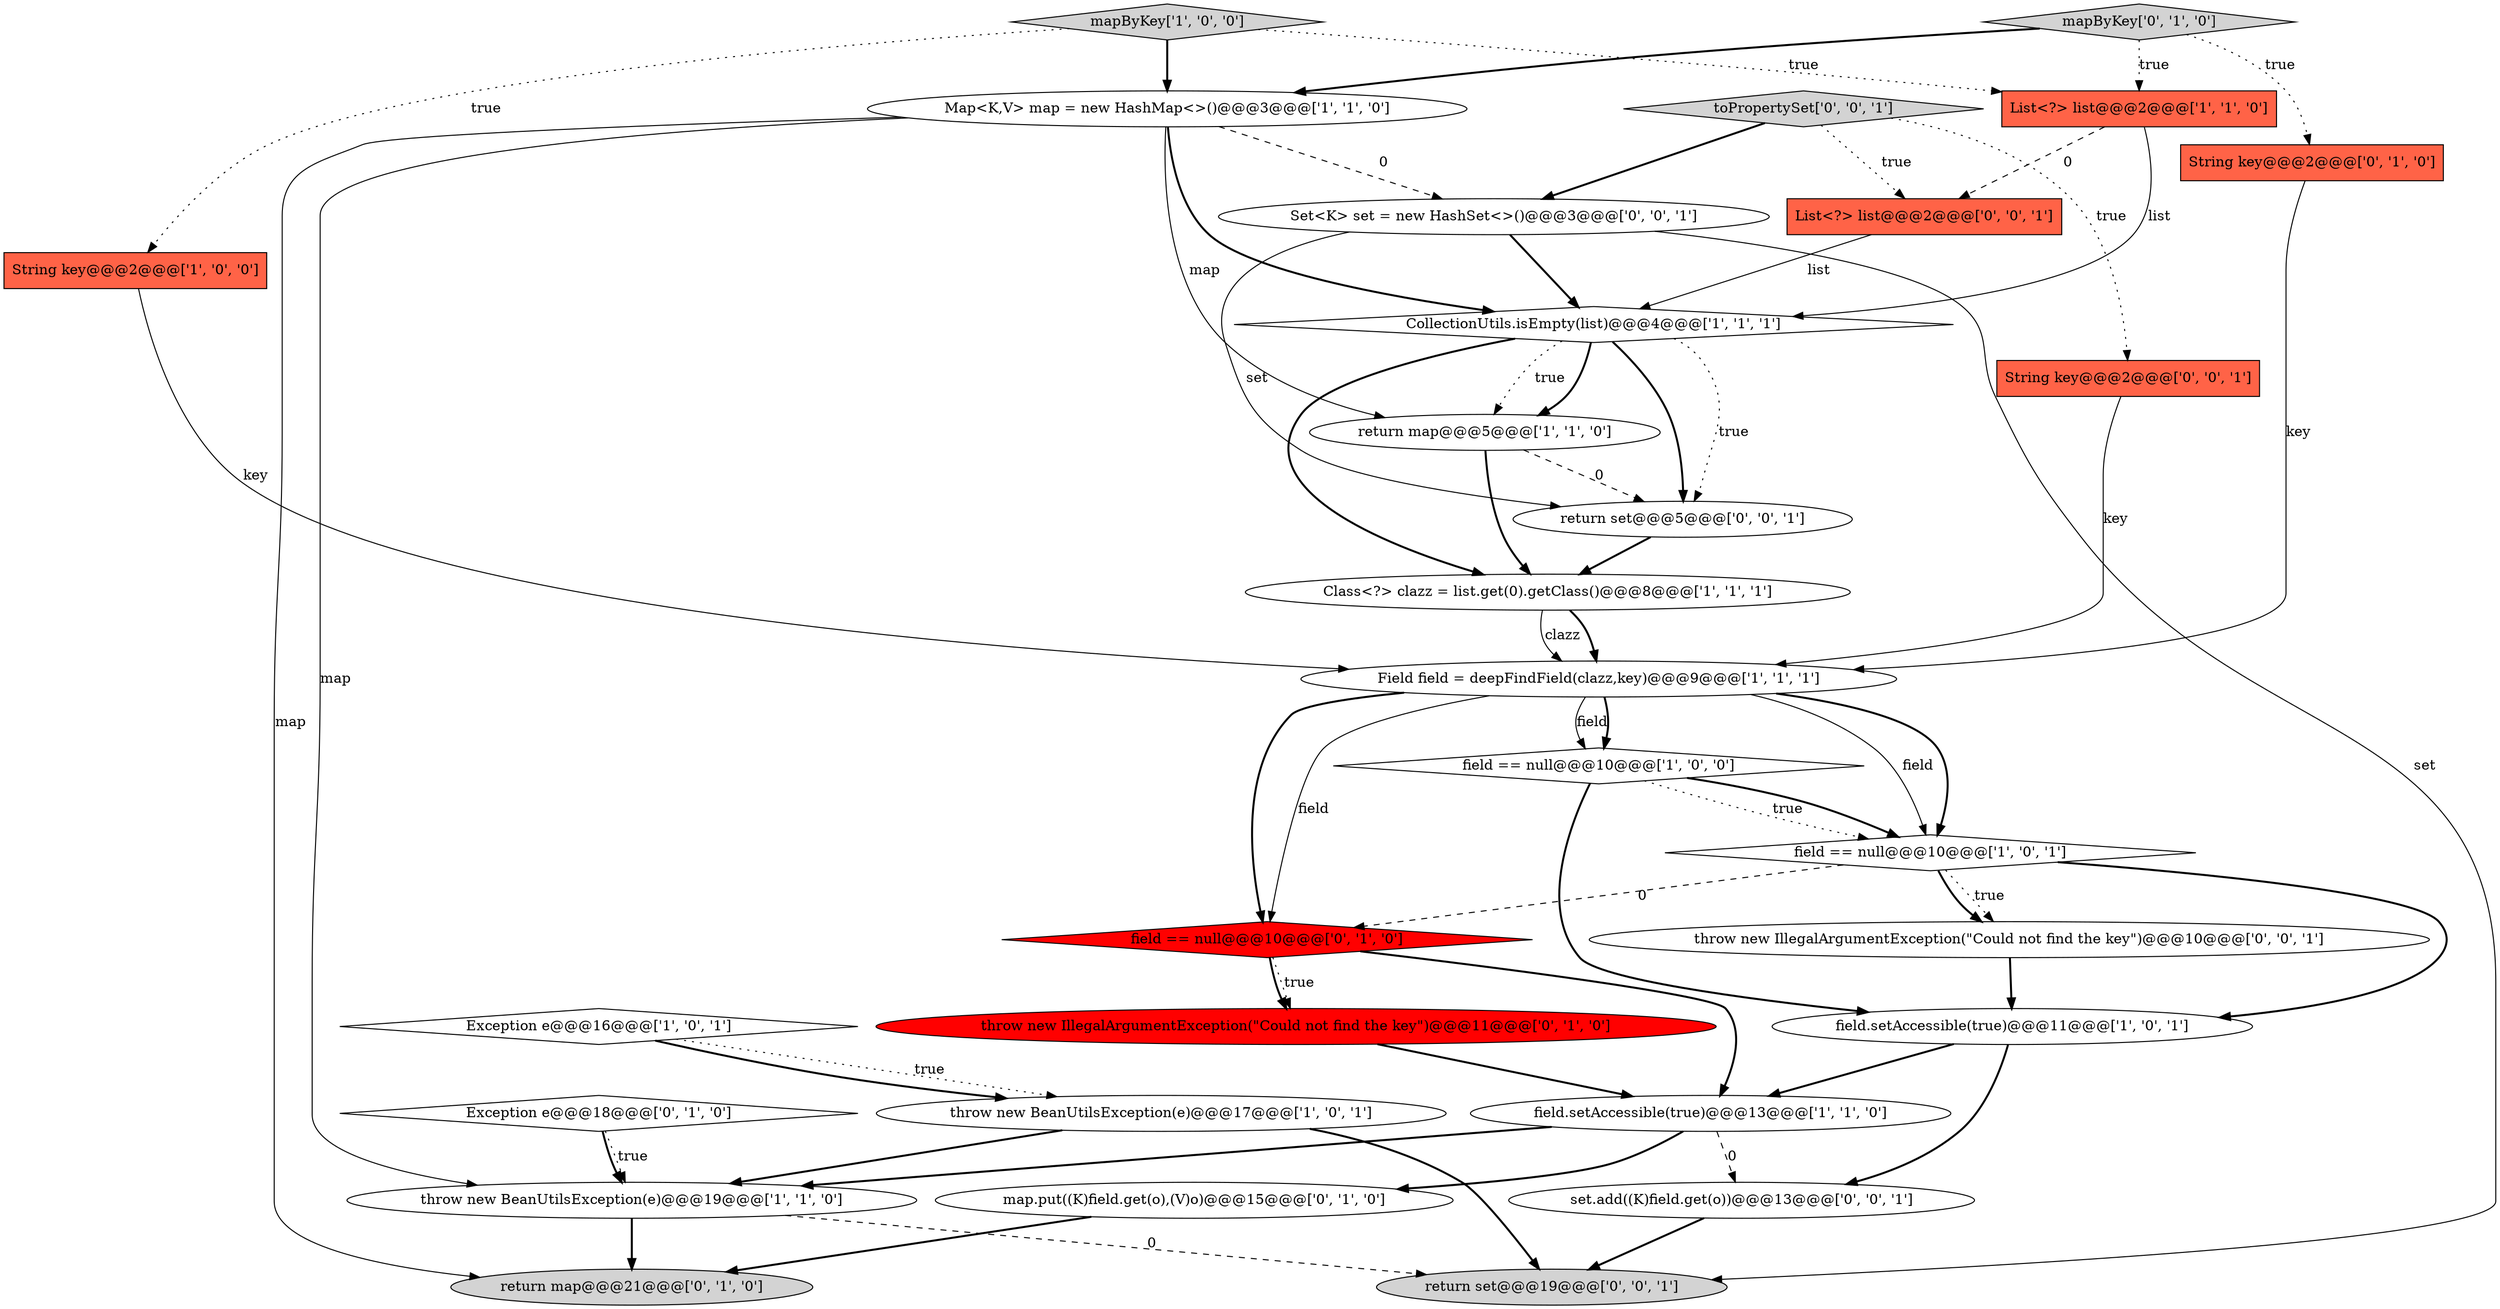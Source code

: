digraph {
22 [style = filled, label = "return set@@@5@@@['0', '0', '1']", fillcolor = white, shape = ellipse image = "AAA0AAABBB3BBB"];
1 [style = filled, label = "CollectionUtils.isEmpty(list)@@@4@@@['1', '1', '1']", fillcolor = white, shape = diamond image = "AAA0AAABBB1BBB"];
29 [style = filled, label = "return set@@@19@@@['0', '0', '1']", fillcolor = lightgray, shape = ellipse image = "AAA0AAABBB3BBB"];
25 [style = filled, label = "set.add((K)field.get(o))@@@13@@@['0', '0', '1']", fillcolor = white, shape = ellipse image = "AAA0AAABBB3BBB"];
21 [style = filled, label = "field == null@@@10@@@['0', '1', '0']", fillcolor = red, shape = diamond image = "AAA1AAABBB2BBB"];
20 [style = filled, label = "Exception e@@@18@@@['0', '1', '0']", fillcolor = white, shape = diamond image = "AAA0AAABBB2BBB"];
24 [style = filled, label = "throw new IllegalArgumentException(\"Could not find the key\")@@@10@@@['0', '0', '1']", fillcolor = white, shape = ellipse image = "AAA0AAABBB3BBB"];
23 [style = filled, label = "String key@@@2@@@['0', '0', '1']", fillcolor = tomato, shape = box image = "AAA0AAABBB3BBB"];
7 [style = filled, label = "Map<K,V> map = new HashMap<>()@@@3@@@['1', '1', '0']", fillcolor = white, shape = ellipse image = "AAA0AAABBB1BBB"];
2 [style = filled, label = "Exception e@@@16@@@['1', '0', '1']", fillcolor = white, shape = diamond image = "AAA0AAABBB1BBB"];
17 [style = filled, label = "mapByKey['0', '1', '0']", fillcolor = lightgray, shape = diamond image = "AAA0AAABBB2BBB"];
3 [style = filled, label = "mapByKey['1', '0', '0']", fillcolor = lightgray, shape = diamond image = "AAA0AAABBB1BBB"];
14 [style = filled, label = "List<?> list@@@2@@@['1', '1', '0']", fillcolor = tomato, shape = box image = "AAA0AAABBB1BBB"];
11 [style = filled, label = "throw new BeanUtilsException(e)@@@17@@@['1', '0', '1']", fillcolor = white, shape = ellipse image = "AAA0AAABBB1BBB"];
0 [style = filled, label = "field.setAccessible(true)@@@13@@@['1', '1', '0']", fillcolor = white, shape = ellipse image = "AAA0AAABBB1BBB"];
27 [style = filled, label = "List<?> list@@@2@@@['0', '0', '1']", fillcolor = tomato, shape = box image = "AAA0AAABBB3BBB"];
5 [style = filled, label = "field.setAccessible(true)@@@11@@@['1', '0', '1']", fillcolor = white, shape = ellipse image = "AAA0AAABBB1BBB"];
18 [style = filled, label = "throw new IllegalArgumentException(\"Could not find the key\")@@@11@@@['0', '1', '0']", fillcolor = red, shape = ellipse image = "AAA1AAABBB2BBB"];
9 [style = filled, label = "String key@@@2@@@['1', '0', '0']", fillcolor = tomato, shape = box image = "AAA0AAABBB1BBB"];
10 [style = filled, label = "Field field = deepFindField(clazz,key)@@@9@@@['1', '1', '1']", fillcolor = white, shape = ellipse image = "AAA0AAABBB1BBB"];
6 [style = filled, label = "field == null@@@10@@@['1', '0', '1']", fillcolor = white, shape = diamond image = "AAA0AAABBB1BBB"];
15 [style = filled, label = "map.put((K)field.get(o),(V)o)@@@15@@@['0', '1', '0']", fillcolor = white, shape = ellipse image = "AAA0AAABBB2BBB"];
28 [style = filled, label = "toPropertySet['0', '0', '1']", fillcolor = lightgray, shape = diamond image = "AAA0AAABBB3BBB"];
8 [style = filled, label = "throw new BeanUtilsException(e)@@@19@@@['1', '1', '0']", fillcolor = white, shape = ellipse image = "AAA0AAABBB1BBB"];
19 [style = filled, label = "String key@@@2@@@['0', '1', '0']", fillcolor = tomato, shape = box image = "AAA0AAABBB2BBB"];
4 [style = filled, label = "field == null@@@10@@@['1', '0', '0']", fillcolor = white, shape = diamond image = "AAA0AAABBB1BBB"];
13 [style = filled, label = "Class<?> clazz = list.get(0).getClass()@@@8@@@['1', '1', '1']", fillcolor = white, shape = ellipse image = "AAA0AAABBB1BBB"];
26 [style = filled, label = "Set<K> set = new HashSet<>()@@@3@@@['0', '0', '1']", fillcolor = white, shape = ellipse image = "AAA0AAABBB3BBB"];
16 [style = filled, label = "return map@@@21@@@['0', '1', '0']", fillcolor = lightgray, shape = ellipse image = "AAA0AAABBB2BBB"];
12 [style = filled, label = "return map@@@5@@@['1', '1', '0']", fillcolor = white, shape = ellipse image = "AAA0AAABBB1BBB"];
4->6 [style = dotted, label="true"];
26->22 [style = solid, label="set"];
13->10 [style = bold, label=""];
8->16 [style = bold, label=""];
6->24 [style = dotted, label="true"];
26->29 [style = solid, label="set"];
6->21 [style = dashed, label="0"];
27->1 [style = solid, label="list"];
9->10 [style = solid, label="key"];
7->1 [style = bold, label=""];
21->0 [style = bold, label=""];
4->6 [style = bold, label=""];
21->18 [style = dotted, label="true"];
20->8 [style = dotted, label="true"];
23->10 [style = solid, label="key"];
10->6 [style = solid, label="field"];
26->1 [style = bold, label=""];
1->22 [style = dotted, label="true"];
17->14 [style = dotted, label="true"];
11->29 [style = bold, label=""];
28->26 [style = bold, label=""];
6->24 [style = bold, label=""];
10->21 [style = bold, label=""];
25->29 [style = bold, label=""];
3->9 [style = dotted, label="true"];
15->16 [style = bold, label=""];
14->27 [style = dashed, label="0"];
10->21 [style = solid, label="field"];
7->16 [style = solid, label="map"];
1->13 [style = bold, label=""];
21->18 [style = bold, label=""];
0->15 [style = bold, label=""];
10->6 [style = bold, label=""];
24->5 [style = bold, label=""];
5->25 [style = bold, label=""];
3->14 [style = dotted, label="true"];
1->22 [style = bold, label=""];
2->11 [style = dotted, label="true"];
17->7 [style = bold, label=""];
14->1 [style = solid, label="list"];
10->4 [style = solid, label="field"];
7->8 [style = solid, label="map"];
12->13 [style = bold, label=""];
6->5 [style = bold, label=""];
20->8 [style = bold, label=""];
0->25 [style = dashed, label="0"];
5->0 [style = bold, label=""];
3->7 [style = bold, label=""];
19->10 [style = solid, label="key"];
1->12 [style = dotted, label="true"];
12->22 [style = dashed, label="0"];
0->8 [style = bold, label=""];
13->10 [style = solid, label="clazz"];
1->12 [style = bold, label=""];
10->4 [style = bold, label=""];
17->19 [style = dotted, label="true"];
28->23 [style = dotted, label="true"];
11->8 [style = bold, label=""];
28->27 [style = dotted, label="true"];
7->26 [style = dashed, label="0"];
4->5 [style = bold, label=""];
2->11 [style = bold, label=""];
18->0 [style = bold, label=""];
22->13 [style = bold, label=""];
8->29 [style = dashed, label="0"];
7->12 [style = solid, label="map"];
}
